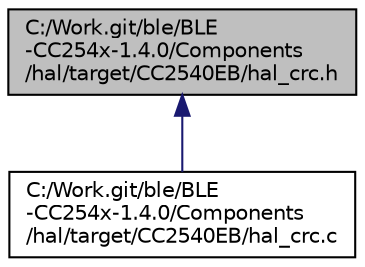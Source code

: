 digraph "C:/Work.git/ble/BLE-CC254x-1.4.0/Components/hal/target/CC2540EB/hal_crc.h"
{
  edge [fontname="Helvetica",fontsize="10",labelfontname="Helvetica",labelfontsize="10"];
  node [fontname="Helvetica",fontsize="10",shape=record];
  Node1 [label="C:/Work.git/ble/BLE\l-CC254x-1.4.0/Components\l/hal/target/CC2540EB/hal_crc.h",height=0.2,width=0.4,color="black", fillcolor="grey75", style="filled" fontcolor="black"];
  Node1 -> Node2 [dir="back",color="midnightblue",fontsize="10",style="solid",fontname="Helvetica"];
  Node2 [label="C:/Work.git/ble/BLE\l-CC254x-1.4.0/Components\l/hal/target/CC2540EB/hal_crc.c",height=0.2,width=0.4,color="black", fillcolor="white", style="filled",URL="$_c_c2540_e_b_2hal__crc_8c.html"];
}
